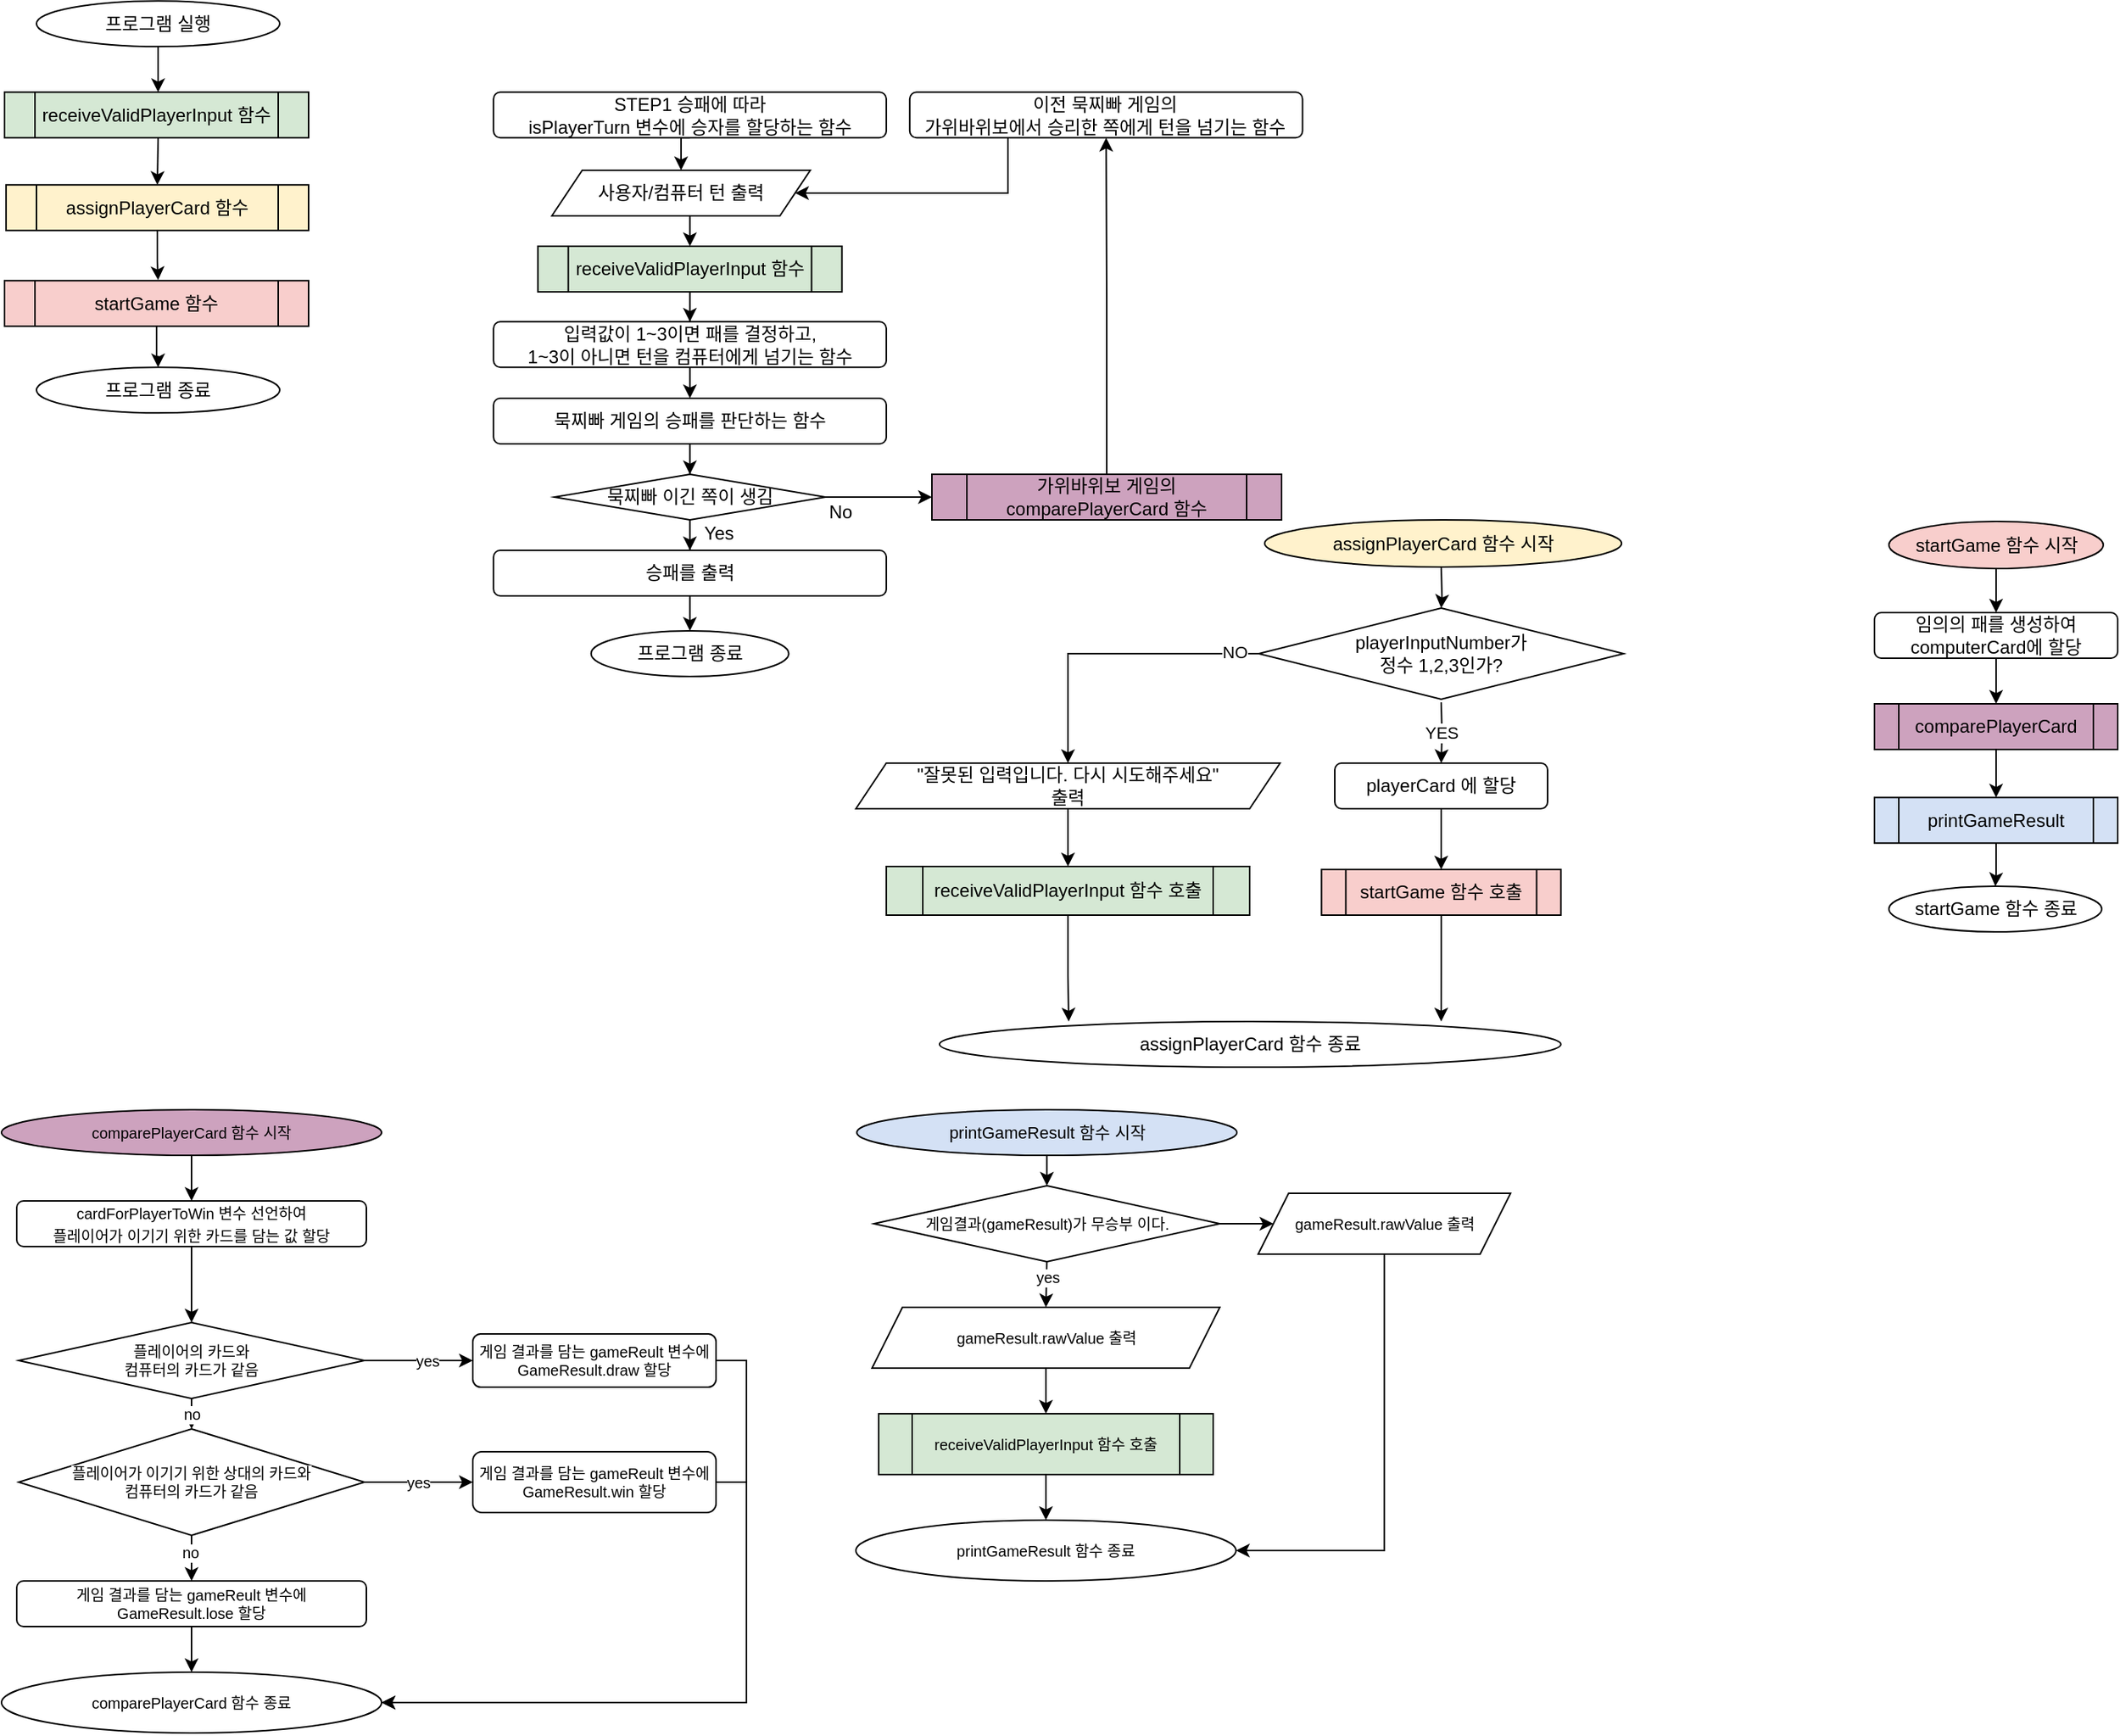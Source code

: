 <mxfile version="15.4.2" type="github">
  <diagram id="C5RBs43oDa-KdzZeNtuy" name="Page-1">
    <mxGraphModel dx="712" dy="712" grid="1" gridSize="10" guides="1" tooltips="1" connect="1" arrows="1" fold="1" page="1" pageScale="1" pageWidth="827" pageHeight="1169" math="0" shadow="0">
      <root>
        <mxCell id="WIyWlLk6GJQsqaUBKTNV-0" />
        <mxCell id="WIyWlLk6GJQsqaUBKTNV-1" parent="WIyWlLk6GJQsqaUBKTNV-0" />
        <mxCell id="wrmkeq0CH1wcc1o3O_WX-75" value="" style="edgeStyle=orthogonalEdgeStyle;rounded=0;orthogonalLoop=1;jettySize=auto;html=1;" parent="WIyWlLk6GJQsqaUBKTNV-1" source="wrmkeq0CH1wcc1o3O_WX-0" edge="1">
          <mxGeometry relative="1" as="geometry">
            <mxPoint x="141" y="78.63" as="targetPoint" />
          </mxGeometry>
        </mxCell>
        <mxCell id="wrmkeq0CH1wcc1o3O_WX-0" value="프로그램 실행" style="ellipse;whiteSpace=wrap;html=1;" parent="WIyWlLk6GJQsqaUBKTNV-1" vertex="1">
          <mxGeometry x="61" y="18.63" width="160" height="30" as="geometry" />
        </mxCell>
        <mxCell id="wrmkeq0CH1wcc1o3O_WX-53" value="프로그램 종료" style="ellipse;whiteSpace=wrap;html=1;" parent="WIyWlLk6GJQsqaUBKTNV-1" vertex="1">
          <mxGeometry x="425.81" y="433" width="130" height="30" as="geometry" />
        </mxCell>
        <mxCell id="9fOu5umkdslqVChfXTIq-39" value="" style="edgeStyle=orthogonalEdgeStyle;rounded=0;orthogonalLoop=1;jettySize=auto;html=1;entryX=0.5;entryY=0;entryDx=0;entryDy=0;" parent="WIyWlLk6GJQsqaUBKTNV-1" target="4YcdOAgAo6yyIeXr4xpM-14" edge="1">
          <mxGeometry relative="1" as="geometry">
            <mxPoint x="141" y="108.63" as="sourcePoint" />
            <mxPoint x="141" y="149.63" as="targetPoint" />
          </mxGeometry>
        </mxCell>
        <mxCell id="4YcdOAgAo6yyIeXr4xpM-20" value="" style="edgeStyle=orthogonalEdgeStyle;rounded=0;orthogonalLoop=1;jettySize=auto;html=1;entryX=0.505;entryY=-0.011;entryDx=0;entryDy=0;entryPerimeter=0;" parent="WIyWlLk6GJQsqaUBKTNV-1" source="4YcdOAgAo6yyIeXr4xpM-14" target="4YcdOAgAo6yyIeXr4xpM-18" edge="1">
          <mxGeometry relative="1" as="geometry">
            <Array as="points" />
          </mxGeometry>
        </mxCell>
        <mxCell id="4YcdOAgAo6yyIeXr4xpM-14" value="assignPlayerCard 함수" style="shape=process;whiteSpace=wrap;html=1;backgroundOutline=1;fillColor=#FFF2CC;" parent="WIyWlLk6GJQsqaUBKTNV-1" vertex="1">
          <mxGeometry x="41" y="139.63" width="199" height="30" as="geometry" />
        </mxCell>
        <mxCell id="4YcdOAgAo6yyIeXr4xpM-17" value="receiveValidPlayerInput 함수" style="shape=process;whiteSpace=wrap;html=1;backgroundOutline=1;fillColor=#D5E8D4;" parent="WIyWlLk6GJQsqaUBKTNV-1" vertex="1">
          <mxGeometry x="40" y="78.63" width="200" height="30" as="geometry" />
        </mxCell>
        <mxCell id="4YcdOAgAo6yyIeXr4xpM-30" value="" style="edgeStyle=orthogonalEdgeStyle;rounded=0;orthogonalLoop=1;jettySize=auto;html=1;" parent="WIyWlLk6GJQsqaUBKTNV-1" source="4YcdOAgAo6yyIeXr4xpM-18" target="4YcdOAgAo6yyIeXr4xpM-29" edge="1">
          <mxGeometry relative="1" as="geometry" />
        </mxCell>
        <mxCell id="4YcdOAgAo6yyIeXr4xpM-18" value="startGame 함수" style="shape=process;whiteSpace=wrap;html=1;backgroundOutline=1;fillColor=#F8CECC;" parent="WIyWlLk6GJQsqaUBKTNV-1" vertex="1">
          <mxGeometry x="40" y="202.63" width="200" height="30" as="geometry" />
        </mxCell>
        <mxCell id="4YcdOAgAo6yyIeXr4xpM-36" value="" style="edgeStyle=orthogonalEdgeStyle;rounded=0;orthogonalLoop=1;jettySize=auto;html=1;" parent="WIyWlLk6GJQsqaUBKTNV-1" source="4YcdOAgAo6yyIeXr4xpM-22" target="4YcdOAgAo6yyIeXr4xpM-24" edge="1">
          <mxGeometry relative="1" as="geometry" />
        </mxCell>
        <mxCell id="4YcdOAgAo6yyIeXr4xpM-22" value="임의의 패를 생성하여&lt;br&gt;computerCard에 할당" style="rounded=1;whiteSpace=wrap;html=1;" parent="WIyWlLk6GJQsqaUBKTNV-1" vertex="1">
          <mxGeometry x="1270" y="421" width="160" height="30" as="geometry" />
        </mxCell>
        <mxCell id="4YcdOAgAo6yyIeXr4xpM-37" value="" style="edgeStyle=orthogonalEdgeStyle;rounded=0;orthogonalLoop=1;jettySize=auto;html=1;" parent="WIyWlLk6GJQsqaUBKTNV-1" source="4YcdOAgAo6yyIeXr4xpM-24" target="4YcdOAgAo6yyIeXr4xpM-25" edge="1">
          <mxGeometry relative="1" as="geometry" />
        </mxCell>
        <mxCell id="4YcdOAgAo6yyIeXr4xpM-24" value="comparePlayerCard" style="shape=process;whiteSpace=wrap;html=1;backgroundOutline=1;fillColor=#CDA2BE;" parent="WIyWlLk6GJQsqaUBKTNV-1" vertex="1">
          <mxGeometry x="1270" y="481" width="160" height="30" as="geometry" />
        </mxCell>
        <mxCell id="4YcdOAgAo6yyIeXr4xpM-33" value="" style="edgeStyle=orthogonalEdgeStyle;rounded=0;orthogonalLoop=1;jettySize=auto;html=1;" parent="WIyWlLk6GJQsqaUBKTNV-1" source="4YcdOAgAo6yyIeXr4xpM-25" target="4YcdOAgAo6yyIeXr4xpM-26" edge="1">
          <mxGeometry relative="1" as="geometry" />
        </mxCell>
        <mxCell id="4YcdOAgAo6yyIeXr4xpM-25" value="printGameResult" style="shape=process;whiteSpace=wrap;html=1;backgroundOutline=1;fillColor=#D4E1F5;" parent="WIyWlLk6GJQsqaUBKTNV-1" vertex="1">
          <mxGeometry x="1270" y="542.63" width="160" height="30" as="geometry" />
        </mxCell>
        <mxCell id="4YcdOAgAo6yyIeXr4xpM-26" value="startGame 함수 종료" style="ellipse;whiteSpace=wrap;html=1;rounded=1;" parent="WIyWlLk6GJQsqaUBKTNV-1" vertex="1">
          <mxGeometry x="1279.5" y="601" width="140" height="30" as="geometry" />
        </mxCell>
        <mxCell id="4YcdOAgAo6yyIeXr4xpM-35" value="" style="edgeStyle=orthogonalEdgeStyle;rounded=0;orthogonalLoop=1;jettySize=auto;html=1;" parent="WIyWlLk6GJQsqaUBKTNV-1" source="4YcdOAgAo6yyIeXr4xpM-27" target="4YcdOAgAo6yyIeXr4xpM-22" edge="1">
          <mxGeometry relative="1" as="geometry" />
        </mxCell>
        <mxCell id="4YcdOAgAo6yyIeXr4xpM-27" value="startGame 함수 시작" style="ellipse;whiteSpace=wrap;html=1;rounded=1;fillColor=#F8CECC;" parent="WIyWlLk6GJQsqaUBKTNV-1" vertex="1">
          <mxGeometry x="1279.5" y="361" width="141" height="31" as="geometry" />
        </mxCell>
        <mxCell id="4YcdOAgAo6yyIeXr4xpM-29" value="프로그램 종료" style="ellipse;whiteSpace=wrap;html=1;" parent="WIyWlLk6GJQsqaUBKTNV-1" vertex="1">
          <mxGeometry x="61" y="259.63" width="160" height="30" as="geometry" />
        </mxCell>
        <mxCell id="TGGsABosinehssmvZG5f-31" value="" style="edgeStyle=orthogonalEdgeStyle;rounded=0;orthogonalLoop=1;jettySize=auto;html=1;" parent="WIyWlLk6GJQsqaUBKTNV-1" target="TGGsABosinehssmvZG5f-21" edge="1">
          <mxGeometry relative="1" as="geometry">
            <mxPoint x="985" y="390" as="sourcePoint" />
          </mxGeometry>
        </mxCell>
        <mxCell id="TGGsABosinehssmvZG5f-18" value="" style="edgeStyle=orthogonalEdgeStyle;rounded=0;orthogonalLoop=1;jettySize=auto;html=1;entryX=0.5;entryY=0;entryDx=0;entryDy=0;exitX=0;exitY=0.5;exitDx=0;exitDy=0;" parent="WIyWlLk6GJQsqaUBKTNV-1" source="TGGsABosinehssmvZG5f-21" target="TGGsABosinehssmvZG5f-23" edge="1">
          <mxGeometry relative="1" as="geometry">
            <mxPoint x="725" y="488" as="targetPoint" />
          </mxGeometry>
        </mxCell>
        <mxCell id="TGGsABosinehssmvZG5f-19" value="NO" style="edgeLabel;html=1;align=center;verticalAlign=middle;resizable=0;points=[];" parent="TGGsABosinehssmvZG5f-18" vertex="1" connectable="0">
          <mxGeometry x="-0.84" y="-1" relative="1" as="geometry">
            <mxPoint as="offset" />
          </mxGeometry>
        </mxCell>
        <mxCell id="TGGsABosinehssmvZG5f-20" value="YES" style="edgeStyle=orthogonalEdgeStyle;rounded=0;orthogonalLoop=1;jettySize=auto;html=1;entryX=0.5;entryY=0;entryDx=0;entryDy=0;" parent="WIyWlLk6GJQsqaUBKTNV-1" target="TGGsABosinehssmvZG5f-27" edge="1">
          <mxGeometry relative="1" as="geometry">
            <mxPoint x="985" y="558" as="targetPoint" />
            <mxPoint x="985" y="480" as="sourcePoint" />
          </mxGeometry>
        </mxCell>
        <mxCell id="TGGsABosinehssmvZG5f-21" value="playerInputNumber가 &lt;br&gt;정수 1,2,3인가?" style="rhombus;whiteSpace=wrap;html=1;strokeColor=#000000;" parent="WIyWlLk6GJQsqaUBKTNV-1" vertex="1">
          <mxGeometry x="865" y="418" width="240" height="60" as="geometry" />
        </mxCell>
        <mxCell id="TGGsABosinehssmvZG5f-22" value="" style="edgeStyle=orthogonalEdgeStyle;rounded=0;orthogonalLoop=1;jettySize=auto;html=1;entryX=0.5;entryY=0;entryDx=0;entryDy=0;" parent="WIyWlLk6GJQsqaUBKTNV-1" source="TGGsABosinehssmvZG5f-23" target="TGGsABosinehssmvZG5f-25" edge="1">
          <mxGeometry relative="1" as="geometry">
            <mxPoint x="744" y="668" as="targetPoint" />
          </mxGeometry>
        </mxCell>
        <mxCell id="TGGsABosinehssmvZG5f-23" value="&quot;잘못된 입력입니다. 다시 시도해주세요&quot;&lt;br&gt;출력" style="shape=parallelogram;perimeter=parallelogramPerimeter;whiteSpace=wrap;html=1;fixedSize=1;strokeColor=#000000;" parent="WIyWlLk6GJQsqaUBKTNV-1" vertex="1">
          <mxGeometry x="600" y="520" width="279" height="30" as="geometry" />
        </mxCell>
        <mxCell id="TGGsABosinehssmvZG5f-36" value="" style="edgeStyle=orthogonalEdgeStyle;rounded=0;orthogonalLoop=1;jettySize=auto;html=1;" parent="WIyWlLk6GJQsqaUBKTNV-1" source="TGGsABosinehssmvZG5f-25" edge="1">
          <mxGeometry relative="1" as="geometry">
            <mxPoint x="740" y="690" as="targetPoint" />
            <Array as="points">
              <mxPoint x="740" y="660" />
              <mxPoint x="740" y="660" />
            </Array>
          </mxGeometry>
        </mxCell>
        <mxCell id="TGGsABosinehssmvZG5f-25" value="receiveValidPlayerInput 함수 호출" style="shape=process;whiteSpace=wrap;html=1;backgroundOutline=1;strokeColor=#000000;fillColor=#D5E8D4;" parent="WIyWlLk6GJQsqaUBKTNV-1" vertex="1">
          <mxGeometry x="620" y="588" width="239" height="32" as="geometry" />
        </mxCell>
        <mxCell id="TGGsABosinehssmvZG5f-26" value="" style="edgeStyle=orthogonalEdgeStyle;rounded=0;orthogonalLoop=1;jettySize=auto;html=1;entryX=0.5;entryY=0;entryDx=0;entryDy=0;" parent="WIyWlLk6GJQsqaUBKTNV-1" source="TGGsABosinehssmvZG5f-27" target="TGGsABosinehssmvZG5f-29" edge="1">
          <mxGeometry relative="1" as="geometry">
            <mxPoint x="985" y="698" as="targetPoint" />
          </mxGeometry>
        </mxCell>
        <mxCell id="TGGsABosinehssmvZG5f-27" value="playerCard 에 할당" style="rounded=1;whiteSpace=wrap;html=1;strokeColor=#000000;" parent="WIyWlLk6GJQsqaUBKTNV-1" vertex="1">
          <mxGeometry x="915" y="520" width="140" height="30" as="geometry" />
        </mxCell>
        <mxCell id="TGGsABosinehssmvZG5f-35" value="" style="edgeStyle=orthogonalEdgeStyle;rounded=0;orthogonalLoop=1;jettySize=auto;html=1;" parent="WIyWlLk6GJQsqaUBKTNV-1" source="TGGsABosinehssmvZG5f-29" edge="1">
          <mxGeometry relative="1" as="geometry">
            <mxPoint x="985" y="690" as="targetPoint" />
          </mxGeometry>
        </mxCell>
        <mxCell id="TGGsABosinehssmvZG5f-29" value="startGame 함수 호출" style="shape=process;whiteSpace=wrap;html=1;backgroundOutline=1;strokeColor=#000000;fillColor=#F8CECC;" parent="WIyWlLk6GJQsqaUBKTNV-1" vertex="1">
          <mxGeometry x="906.25" y="590" width="157.5" height="30" as="geometry" />
        </mxCell>
        <mxCell id="TGGsABosinehssmvZG5f-30" value="assignPlayerCard 함수 종료" style="ellipse;whiteSpace=wrap;html=1;strokeColor=#000000;" parent="WIyWlLk6GJQsqaUBKTNV-1" vertex="1">
          <mxGeometry x="655" y="690" width="408.75" height="30" as="geometry" />
        </mxCell>
        <mxCell id="TGGsABosinehssmvZG5f-32" value="assignPlayerCard 함수 시작" style="ellipse;whiteSpace=wrap;html=1;fillColor=#FFF2CC;" parent="WIyWlLk6GJQsqaUBKTNV-1" vertex="1">
          <mxGeometry x="868.88" y="360" width="234.75" height="31" as="geometry" />
        </mxCell>
        <mxCell id="TGGsABosinehssmvZG5f-37" style="edgeStyle=orthogonalEdgeStyle;rounded=0;orthogonalLoop=1;jettySize=auto;html=1;exitX=0.5;exitY=1;exitDx=0;exitDy=0;fontSize=10;fontColor=#000000;" parent="WIyWlLk6GJQsqaUBKTNV-1" source="TGGsABosinehssmvZG5f-38" target="TGGsABosinehssmvZG5f-40" edge="1">
          <mxGeometry relative="1" as="geometry" />
        </mxCell>
        <mxCell id="TGGsABosinehssmvZG5f-38" value="&lt;span style=&quot;font-size: 10px&quot;&gt;comparePlayerCard 함수 시작&lt;/span&gt;" style="ellipse;whiteSpace=wrap;html=1;fillColor=#CDA2BE;" parent="WIyWlLk6GJQsqaUBKTNV-1" vertex="1">
          <mxGeometry x="38" y="748" width="250" height="30" as="geometry" />
        </mxCell>
        <mxCell id="TGGsABosinehssmvZG5f-39" style="edgeStyle=orthogonalEdgeStyle;rounded=0;orthogonalLoop=1;jettySize=auto;html=1;exitX=0.5;exitY=1;exitDx=0;exitDy=0;entryX=0.5;entryY=0;entryDx=0;entryDy=0;fontSize=10;fontColor=#000000;" parent="WIyWlLk6GJQsqaUBKTNV-1" source="TGGsABosinehssmvZG5f-40" target="TGGsABosinehssmvZG5f-44" edge="1">
          <mxGeometry relative="1" as="geometry" />
        </mxCell>
        <mxCell id="TGGsABosinehssmvZG5f-40" value="&lt;span style=&quot;font-size: 10px&quot;&gt;cardForPlayerToWin 변수 선언하여 &lt;br&gt;플레이어가 이기기 위한 카드를 담는 값 할당&lt;/span&gt;" style="rounded=1;whiteSpace=wrap;html=1;fontSize=12;fontColor=#000000;" parent="WIyWlLk6GJQsqaUBKTNV-1" vertex="1">
          <mxGeometry x="48" y="808" width="230" height="30" as="geometry" />
        </mxCell>
        <mxCell id="TGGsABosinehssmvZG5f-41" style="edgeStyle=orthogonalEdgeStyle;rounded=0;orthogonalLoop=1;jettySize=auto;html=1;exitX=1;exitY=0.5;exitDx=0;exitDy=0;fontSize=10;fontColor=#000000;" parent="WIyWlLk6GJQsqaUBKTNV-1" source="TGGsABosinehssmvZG5f-44" target="TGGsABosinehssmvZG5f-46" edge="1">
          <mxGeometry relative="1" as="geometry" />
        </mxCell>
        <mxCell id="TGGsABosinehssmvZG5f-42" value="yes" style="edgeLabel;html=1;align=center;verticalAlign=middle;resizable=0;points=[];fontSize=10;fontColor=#000000;" parent="TGGsABosinehssmvZG5f-41" vertex="1" connectable="0">
          <mxGeometry x="-0.387" y="-2" relative="1" as="geometry">
            <mxPoint x="19" y="-2" as="offset" />
          </mxGeometry>
        </mxCell>
        <mxCell id="TGGsABosinehssmvZG5f-43" value="no" style="edgeStyle=orthogonalEdgeStyle;rounded=0;orthogonalLoop=1;jettySize=auto;html=1;exitX=0.5;exitY=1;exitDx=0;exitDy=0;entryX=0.5;entryY=0;entryDx=0;entryDy=0;fontSize=10;fontColor=#000000;" parent="WIyWlLk6GJQsqaUBKTNV-1" source="TGGsABosinehssmvZG5f-44" target="TGGsABosinehssmvZG5f-50" edge="1">
          <mxGeometry relative="1" as="geometry" />
        </mxCell>
        <mxCell id="TGGsABosinehssmvZG5f-44" value="플레이어의 카드와 &lt;br&gt;컴퓨터의 카드가 같음" style="rhombus;whiteSpace=wrap;html=1;fontSize=10;fontColor=#000000;" parent="WIyWlLk6GJQsqaUBKTNV-1" vertex="1">
          <mxGeometry x="49.25" y="888" width="227.5" height="50" as="geometry" />
        </mxCell>
        <mxCell id="TGGsABosinehssmvZG5f-45" style="edgeStyle=orthogonalEdgeStyle;rounded=0;orthogonalLoop=1;jettySize=auto;html=1;exitX=1;exitY=0.5;exitDx=0;exitDy=0;fontSize=10;fontColor=#000000;" parent="WIyWlLk6GJQsqaUBKTNV-1" source="TGGsABosinehssmvZG5f-46" target="TGGsABosinehssmvZG5f-55" edge="1">
          <mxGeometry relative="1" as="geometry">
            <Array as="points">
              <mxPoint x="528" y="913" />
              <mxPoint x="528" y="1138" />
            </Array>
          </mxGeometry>
        </mxCell>
        <mxCell id="TGGsABosinehssmvZG5f-46" value="게임 결과를 담는 gameReult 변수에 GameResult.draw 할당" style="rounded=1;whiteSpace=wrap;html=1;fontSize=10;fontColor=#000000;" parent="WIyWlLk6GJQsqaUBKTNV-1" vertex="1">
          <mxGeometry x="348" y="895.5" width="160" height="35" as="geometry" />
        </mxCell>
        <mxCell id="TGGsABosinehssmvZG5f-47" style="edgeStyle=orthogonalEdgeStyle;rounded=0;orthogonalLoop=1;jettySize=auto;html=1;exitX=0.5;exitY=1;exitDx=0;exitDy=0;entryX=0.5;entryY=0;entryDx=0;entryDy=0;fontSize=10;fontColor=#000000;" parent="WIyWlLk6GJQsqaUBKTNV-1" source="TGGsABosinehssmvZG5f-50" target="TGGsABosinehssmvZG5f-54" edge="1">
          <mxGeometry relative="1" as="geometry">
            <mxPoint x="163" y="1128" as="targetPoint" />
          </mxGeometry>
        </mxCell>
        <mxCell id="TGGsABosinehssmvZG5f-48" value="no" style="edgeLabel;html=1;align=center;verticalAlign=middle;resizable=0;points=[];fontSize=10;fontColor=#000000;" parent="TGGsABosinehssmvZG5f-47" vertex="1" connectable="0">
          <mxGeometry x="-0.3" y="-1" relative="1" as="geometry">
            <mxPoint as="offset" />
          </mxGeometry>
        </mxCell>
        <mxCell id="TGGsABosinehssmvZG5f-49" value="yes" style="edgeStyle=orthogonalEdgeStyle;rounded=0;orthogonalLoop=1;jettySize=auto;html=1;exitX=1;exitY=0.5;exitDx=0;exitDy=0;entryX=0;entryY=0.5;entryDx=0;entryDy=0;fontSize=10;fontColor=#000000;" parent="WIyWlLk6GJQsqaUBKTNV-1" source="TGGsABosinehssmvZG5f-50" target="TGGsABosinehssmvZG5f-52" edge="1">
          <mxGeometry relative="1" as="geometry" />
        </mxCell>
        <mxCell id="TGGsABosinehssmvZG5f-50" value="&lt;font face=&quot;menlo&quot;&gt;&lt;span style=&quot;background-color: rgb(255 , 255 , 255)&quot;&gt;플레이어가 이기기 위한 상대의 카드와&lt;br&gt;컴퓨터의 카드가 같음&lt;br&gt;&lt;/span&gt;&lt;/font&gt;" style="rhombus;whiteSpace=wrap;html=1;fontSize=10;fontColor=#000000;" parent="WIyWlLk6GJQsqaUBKTNV-1" vertex="1">
          <mxGeometry x="49.25" y="958" width="227.5" height="70" as="geometry" />
        </mxCell>
        <mxCell id="TGGsABosinehssmvZG5f-51" style="edgeStyle=orthogonalEdgeStyle;rounded=0;orthogonalLoop=1;jettySize=auto;html=1;exitX=1;exitY=0.5;exitDx=0;exitDy=0;entryX=1;entryY=0.5;entryDx=0;entryDy=0;fontSize=10;fontColor=#000000;" parent="WIyWlLk6GJQsqaUBKTNV-1" source="TGGsABosinehssmvZG5f-52" target="TGGsABosinehssmvZG5f-55" edge="1">
          <mxGeometry relative="1" as="geometry">
            <Array as="points">
              <mxPoint x="528" y="993" />
              <mxPoint x="528" y="1138" />
            </Array>
          </mxGeometry>
        </mxCell>
        <mxCell id="TGGsABosinehssmvZG5f-52" value="게임 결과를 담는 gameReult 변수에 GameResult.win 할당" style="rounded=1;whiteSpace=wrap;html=1;fontSize=10;fontColor=#000000;" parent="WIyWlLk6GJQsqaUBKTNV-1" vertex="1">
          <mxGeometry x="348" y="973" width="160" height="40" as="geometry" />
        </mxCell>
        <mxCell id="TGGsABosinehssmvZG5f-53" style="edgeStyle=orthogonalEdgeStyle;rounded=0;orthogonalLoop=1;jettySize=auto;html=1;exitX=0.5;exitY=1;exitDx=0;exitDy=0;entryX=0.5;entryY=0;entryDx=0;entryDy=0;fontSize=10;fontColor=#000000;" parent="WIyWlLk6GJQsqaUBKTNV-1" source="TGGsABosinehssmvZG5f-54" target="TGGsABosinehssmvZG5f-55" edge="1">
          <mxGeometry relative="1" as="geometry" />
        </mxCell>
        <mxCell id="TGGsABosinehssmvZG5f-54" value="게임 결과를 담는 gameReult 변수에 &lt;br&gt;GameResult.lose 할당" style="rounded=1;whiteSpace=wrap;html=1;fontSize=10;fontColor=#000000;" parent="WIyWlLk6GJQsqaUBKTNV-1" vertex="1">
          <mxGeometry x="48" y="1058" width="230" height="30" as="geometry" />
        </mxCell>
        <mxCell id="TGGsABosinehssmvZG5f-55" value="&lt;span style=&quot;font-size: 10px&quot;&gt;comparePlayerCard 함수 종료&lt;/span&gt;" style="ellipse;whiteSpace=wrap;html=1;" parent="WIyWlLk6GJQsqaUBKTNV-1" vertex="1">
          <mxGeometry x="38" y="1118" width="250" height="40" as="geometry" />
        </mxCell>
        <mxCell id="TGGsABosinehssmvZG5f-56" style="edgeStyle=orthogonalEdgeStyle;rounded=0;orthogonalLoop=1;jettySize=auto;html=1;exitX=0.5;exitY=1;exitDx=0;exitDy=0;entryX=0.5;entryY=0;entryDx=0;entryDy=0;fontSize=10;fontColor=#000000;" parent="WIyWlLk6GJQsqaUBKTNV-1" source="TGGsABosinehssmvZG5f-57" target="TGGsABosinehssmvZG5f-61" edge="1">
          <mxGeometry relative="1" as="geometry" />
        </mxCell>
        <mxCell id="TGGsABosinehssmvZG5f-57" value="&lt;font style=&quot;font-size: 11px&quot;&gt;printGameResult 함수 시작&lt;/font&gt;" style="ellipse;whiteSpace=wrap;html=1;fillColor=#D4E1F5;" parent="WIyWlLk6GJQsqaUBKTNV-1" vertex="1">
          <mxGeometry x="600.62" y="748" width="250" height="30" as="geometry" />
        </mxCell>
        <mxCell id="TGGsABosinehssmvZG5f-58" style="edgeStyle=orthogonalEdgeStyle;rounded=0;orthogonalLoop=1;jettySize=auto;html=1;exitX=0.5;exitY=1;exitDx=0;exitDy=0;entryX=0.5;entryY=0;entryDx=0;entryDy=0;fontSize=10;fontColor=#000000;" parent="WIyWlLk6GJQsqaUBKTNV-1" source="TGGsABosinehssmvZG5f-61" target="TGGsABosinehssmvZG5f-63" edge="1">
          <mxGeometry relative="1" as="geometry" />
        </mxCell>
        <mxCell id="TGGsABosinehssmvZG5f-59" value="yes" style="edgeLabel;html=1;align=center;verticalAlign=middle;resizable=0;points=[];fontSize=10;fontColor=#000000;" parent="TGGsABosinehssmvZG5f-58" vertex="1" connectable="0">
          <mxGeometry x="-0.36" y="1" relative="1" as="geometry">
            <mxPoint as="offset" />
          </mxGeometry>
        </mxCell>
        <mxCell id="TGGsABosinehssmvZG5f-60" style="edgeStyle=orthogonalEdgeStyle;rounded=0;orthogonalLoop=1;jettySize=auto;html=1;exitX=1;exitY=0.5;exitDx=0;exitDy=0;entryX=0;entryY=0.5;entryDx=0;entryDy=0;fontSize=10;fontColor=#000000;" parent="WIyWlLk6GJQsqaUBKTNV-1" source="TGGsABosinehssmvZG5f-61" target="TGGsABosinehssmvZG5f-65" edge="1">
          <mxGeometry relative="1" as="geometry" />
        </mxCell>
        <mxCell id="TGGsABosinehssmvZG5f-61" value="게임결과(gameResult)가 무승부 이다." style="rhombus;whiteSpace=wrap;html=1;fontSize=10;fontColor=#000000;" parent="WIyWlLk6GJQsqaUBKTNV-1" vertex="1">
          <mxGeometry x="611.87" y="798" width="227.5" height="50" as="geometry" />
        </mxCell>
        <mxCell id="TGGsABosinehssmvZG5f-62" style="edgeStyle=orthogonalEdgeStyle;rounded=0;orthogonalLoop=1;jettySize=auto;html=1;exitX=0.5;exitY=1;exitDx=0;exitDy=0;entryX=0.5;entryY=0;entryDx=0;entryDy=0;fontSize=10;fontColor=#000000;" parent="WIyWlLk6GJQsqaUBKTNV-1" source="TGGsABosinehssmvZG5f-63" target="TGGsABosinehssmvZG5f-67" edge="1">
          <mxGeometry relative="1" as="geometry" />
        </mxCell>
        <mxCell id="TGGsABosinehssmvZG5f-63" value="gameResult.rawValue 출력" style="shape=parallelogram;perimeter=parallelogramPerimeter;whiteSpace=wrap;html=1;fixedSize=1;fontSize=10;fontColor=#000000;" parent="WIyWlLk6GJQsqaUBKTNV-1" vertex="1">
          <mxGeometry x="610.62" y="878" width="228.75" height="40" as="geometry" />
        </mxCell>
        <mxCell id="TGGsABosinehssmvZG5f-64" style="edgeStyle=orthogonalEdgeStyle;rounded=0;orthogonalLoop=1;jettySize=auto;html=1;exitX=0.5;exitY=1;exitDx=0;exitDy=0;entryX=1;entryY=0.5;entryDx=0;entryDy=0;fontSize=10;fontColor=#000000;" parent="WIyWlLk6GJQsqaUBKTNV-1" source="TGGsABosinehssmvZG5f-65" target="TGGsABosinehssmvZG5f-68" edge="1">
          <mxGeometry relative="1" as="geometry" />
        </mxCell>
        <mxCell id="TGGsABosinehssmvZG5f-65" value="gameResult.rawValue 출력" style="shape=parallelogram;perimeter=parallelogramPerimeter;whiteSpace=wrap;html=1;fixedSize=1;fontSize=10;fontColor=#000000;" parent="WIyWlLk6GJQsqaUBKTNV-1" vertex="1">
          <mxGeometry x="864.62" y="803" width="166" height="40" as="geometry" />
        </mxCell>
        <mxCell id="TGGsABosinehssmvZG5f-66" style="edgeStyle=orthogonalEdgeStyle;rounded=0;orthogonalLoop=1;jettySize=auto;html=1;exitX=0.5;exitY=1;exitDx=0;exitDy=0;entryX=0.5;entryY=0;entryDx=0;entryDy=0;fontSize=10;fontColor=#000000;" parent="WIyWlLk6GJQsqaUBKTNV-1" source="TGGsABosinehssmvZG5f-67" target="TGGsABosinehssmvZG5f-68" edge="1">
          <mxGeometry relative="1" as="geometry" />
        </mxCell>
        <mxCell id="TGGsABosinehssmvZG5f-67" value="receiveValidPlayerInput 함수 호출" style="shape=process;whiteSpace=wrap;html=1;backgroundOutline=1;fontSize=10;fontColor=#000000;fillColor=#D5E8D4;" parent="WIyWlLk6GJQsqaUBKTNV-1" vertex="1">
          <mxGeometry x="615" y="948" width="220" height="40" as="geometry" />
        </mxCell>
        <mxCell id="TGGsABosinehssmvZG5f-68" value="&lt;span style=&quot;font-size: 10px&quot;&gt;printGameResult 함수 종료&lt;/span&gt;" style="ellipse;whiteSpace=wrap;html=1;" parent="WIyWlLk6GJQsqaUBKTNV-1" vertex="1">
          <mxGeometry x="600" y="1018" width="250" height="40" as="geometry" />
        </mxCell>
        <mxCell id="zSQqDLmeH6jsPcuNuktg-20" style="edgeStyle=orthogonalEdgeStyle;rounded=0;orthogonalLoop=1;jettySize=auto;html=1;exitX=0.5;exitY=1;exitDx=0;exitDy=0;entryX=0.5;entryY=0;entryDx=0;entryDy=0;" edge="1" parent="WIyWlLk6GJQsqaUBKTNV-1" source="zSQqDLmeH6jsPcuNuktg-1" target="zSQqDLmeH6jsPcuNuktg-3">
          <mxGeometry relative="1" as="geometry" />
        </mxCell>
        <mxCell id="zSQqDLmeH6jsPcuNuktg-1" value="사용자/컴퓨터 턴 출력" style="shape=parallelogram;perimeter=parallelogramPerimeter;whiteSpace=wrap;html=1;fixedSize=1;" vertex="1" parent="WIyWlLk6GJQsqaUBKTNV-1">
          <mxGeometry x="400" y="130" width="170" height="30" as="geometry" />
        </mxCell>
        <mxCell id="zSQqDLmeH6jsPcuNuktg-18" style="edgeStyle=orthogonalEdgeStyle;rounded=0;orthogonalLoop=1;jettySize=auto;html=1;exitX=0.5;exitY=1;exitDx=0;exitDy=0;entryX=0.5;entryY=0;entryDx=0;entryDy=0;" edge="1" parent="WIyWlLk6GJQsqaUBKTNV-1" source="zSQqDLmeH6jsPcuNuktg-2" target="zSQqDLmeH6jsPcuNuktg-1">
          <mxGeometry relative="1" as="geometry" />
        </mxCell>
        <mxCell id="zSQqDLmeH6jsPcuNuktg-2" value="STEP1 승패에 따라&lt;br&gt;isPlayerTurn&amp;nbsp;변수에 승자를 할당하는 함수" style="rounded=1;whiteSpace=wrap;html=1;" vertex="1" parent="WIyWlLk6GJQsqaUBKTNV-1">
          <mxGeometry x="361.62" y="78.63" width="258.38" height="30" as="geometry" />
        </mxCell>
        <mxCell id="zSQqDLmeH6jsPcuNuktg-21" style="edgeStyle=orthogonalEdgeStyle;rounded=0;orthogonalLoop=1;jettySize=auto;html=1;exitX=0.5;exitY=1;exitDx=0;exitDy=0;" edge="1" parent="WIyWlLk6GJQsqaUBKTNV-1" source="zSQqDLmeH6jsPcuNuktg-3" target="zSQqDLmeH6jsPcuNuktg-4">
          <mxGeometry relative="1" as="geometry" />
        </mxCell>
        <mxCell id="zSQqDLmeH6jsPcuNuktg-3" value="receiveValidPlayerInput 함수" style="shape=process;whiteSpace=wrap;html=1;backgroundOutline=1;fillColor=#D5E8D4;" vertex="1" parent="WIyWlLk6GJQsqaUBKTNV-1">
          <mxGeometry x="390.81" y="180" width="200" height="30" as="geometry" />
        </mxCell>
        <mxCell id="zSQqDLmeH6jsPcuNuktg-22" style="edgeStyle=orthogonalEdgeStyle;rounded=0;orthogonalLoop=1;jettySize=auto;html=1;exitX=0.5;exitY=1;exitDx=0;exitDy=0;entryX=0.5;entryY=0;entryDx=0;entryDy=0;" edge="1" parent="WIyWlLk6GJQsqaUBKTNV-1" source="zSQqDLmeH6jsPcuNuktg-4" target="zSQqDLmeH6jsPcuNuktg-5">
          <mxGeometry relative="1" as="geometry" />
        </mxCell>
        <mxCell id="zSQqDLmeH6jsPcuNuktg-4" value="입력값이 1~3이면 패를 결정하고,&lt;br&gt;1~3이 아니면 턴을 컴퓨터에게 넘기는 함수" style="rounded=1;whiteSpace=wrap;html=1;" vertex="1" parent="WIyWlLk6GJQsqaUBKTNV-1">
          <mxGeometry x="361.62" y="229.63" width="258.38" height="30" as="geometry" />
        </mxCell>
        <mxCell id="zSQqDLmeH6jsPcuNuktg-8" value="" style="edgeStyle=orthogonalEdgeStyle;rounded=0;orthogonalLoop=1;jettySize=auto;html=1;" edge="1" parent="WIyWlLk6GJQsqaUBKTNV-1" source="zSQqDLmeH6jsPcuNuktg-5" target="zSQqDLmeH6jsPcuNuktg-7">
          <mxGeometry relative="1" as="geometry" />
        </mxCell>
        <mxCell id="zSQqDLmeH6jsPcuNuktg-5" value="묵찌빠 게임의 승패를 판단하는 함수" style="rounded=1;whiteSpace=wrap;html=1;" vertex="1" parent="WIyWlLk6GJQsqaUBKTNV-1">
          <mxGeometry x="361.62" y="280" width="258.38" height="30" as="geometry" />
        </mxCell>
        <mxCell id="zSQqDLmeH6jsPcuNuktg-10" value="" style="edgeStyle=orthogonalEdgeStyle;rounded=0;orthogonalLoop=1;jettySize=auto;html=1;" edge="1" parent="WIyWlLk6GJQsqaUBKTNV-1" source="zSQqDLmeH6jsPcuNuktg-6" target="wrmkeq0CH1wcc1o3O_WX-53">
          <mxGeometry relative="1" as="geometry" />
        </mxCell>
        <mxCell id="zSQqDLmeH6jsPcuNuktg-6" value="승패를 출력" style="rounded=1;whiteSpace=wrap;html=1;" vertex="1" parent="WIyWlLk6GJQsqaUBKTNV-1">
          <mxGeometry x="361.62" y="380" width="258.38" height="30" as="geometry" />
        </mxCell>
        <mxCell id="zSQqDLmeH6jsPcuNuktg-11" value="" style="edgeStyle=orthogonalEdgeStyle;rounded=0;orthogonalLoop=1;jettySize=auto;html=1;" edge="1" parent="WIyWlLk6GJQsqaUBKTNV-1" source="zSQqDLmeH6jsPcuNuktg-7" target="zSQqDLmeH6jsPcuNuktg-6">
          <mxGeometry relative="1" as="geometry" />
        </mxCell>
        <mxCell id="zSQqDLmeH6jsPcuNuktg-14" value="" style="edgeStyle=orthogonalEdgeStyle;rounded=0;orthogonalLoop=1;jettySize=auto;html=1;" edge="1" parent="WIyWlLk6GJQsqaUBKTNV-1" source="zSQqDLmeH6jsPcuNuktg-7" target="zSQqDLmeH6jsPcuNuktg-13">
          <mxGeometry relative="1" as="geometry" />
        </mxCell>
        <mxCell id="zSQqDLmeH6jsPcuNuktg-7" value="묵찌빠 이긴 쪽이 생김" style="rhombus;whiteSpace=wrap;html=1;" vertex="1" parent="WIyWlLk6GJQsqaUBKTNV-1">
          <mxGeometry x="401.62" y="330" width="178.38" height="30" as="geometry" />
        </mxCell>
        <mxCell id="zSQqDLmeH6jsPcuNuktg-12" value="Yes" style="text;html=1;strokeColor=none;fillColor=none;align=center;verticalAlign=middle;whiteSpace=wrap;rounded=0;" vertex="1" parent="WIyWlLk6GJQsqaUBKTNV-1">
          <mxGeometry x="480" y="354" width="60" height="30" as="geometry" />
        </mxCell>
        <mxCell id="zSQqDLmeH6jsPcuNuktg-17" style="edgeStyle=orthogonalEdgeStyle;rounded=0;orthogonalLoop=1;jettySize=auto;html=1;exitX=0.5;exitY=0;exitDx=0;exitDy=0;" edge="1" parent="WIyWlLk6GJQsqaUBKTNV-1" source="zSQqDLmeH6jsPcuNuktg-13" target="zSQqDLmeH6jsPcuNuktg-16">
          <mxGeometry relative="1" as="geometry" />
        </mxCell>
        <mxCell id="zSQqDLmeH6jsPcuNuktg-13" value="&lt;span&gt;가위바위보 게임의comparePlayerCard 함수&lt;/span&gt;" style="shape=process;whiteSpace=wrap;html=1;backgroundOutline=1;fillColor=#CDA2BE;" vertex="1" parent="WIyWlLk6GJQsqaUBKTNV-1">
          <mxGeometry x="650" y="330" width="230" height="30" as="geometry" />
        </mxCell>
        <mxCell id="zSQqDLmeH6jsPcuNuktg-15" value="No" style="text;html=1;strokeColor=none;fillColor=none;align=center;verticalAlign=middle;whiteSpace=wrap;rounded=0;" vertex="1" parent="WIyWlLk6GJQsqaUBKTNV-1">
          <mxGeometry x="560" y="340" width="60" height="30" as="geometry" />
        </mxCell>
        <mxCell id="zSQqDLmeH6jsPcuNuktg-19" style="edgeStyle=orthogonalEdgeStyle;rounded=0;orthogonalLoop=1;jettySize=auto;html=1;exitX=0.25;exitY=1;exitDx=0;exitDy=0;entryX=1;entryY=0.5;entryDx=0;entryDy=0;" edge="1" parent="WIyWlLk6GJQsqaUBKTNV-1" source="zSQqDLmeH6jsPcuNuktg-16" target="zSQqDLmeH6jsPcuNuktg-1">
          <mxGeometry relative="1" as="geometry">
            <mxPoint x="580" y="160" as="targetPoint" />
            <Array as="points">
              <mxPoint x="700" y="145" />
            </Array>
          </mxGeometry>
        </mxCell>
        <mxCell id="zSQqDLmeH6jsPcuNuktg-16" value="이전 묵찌빠 게임의&lt;br&gt;가위바위보에서 승리한 쪽에게 턴을 넘기는 함수" style="rounded=1;whiteSpace=wrap;html=1;" vertex="1" parent="WIyWlLk6GJQsqaUBKTNV-1">
          <mxGeometry x="635.4" y="78.63" width="258.38" height="30" as="geometry" />
        </mxCell>
      </root>
    </mxGraphModel>
  </diagram>
</mxfile>
